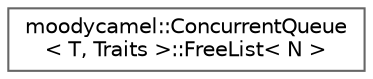 digraph "类继承关系图"
{
 // INTERACTIVE_SVG=YES
 // LATEX_PDF_SIZE
  bgcolor="transparent";
  edge [fontname=Helvetica,fontsize=10,labelfontname=Helvetica,labelfontsize=10];
  node [fontname=Helvetica,fontsize=10,shape=box,height=0.2,width=0.4];
  rankdir="LR";
  Node0 [id="Node000000",label="moodycamel::ConcurrentQueue\l\< T, Traits \>::FreeList\< N \>",height=0.2,width=0.4,color="grey40", fillcolor="white", style="filled",URL="$db/d08/structmoodycamel_1_1ConcurrentQueue_1_1FreeList.html",tooltip=" "];
}
